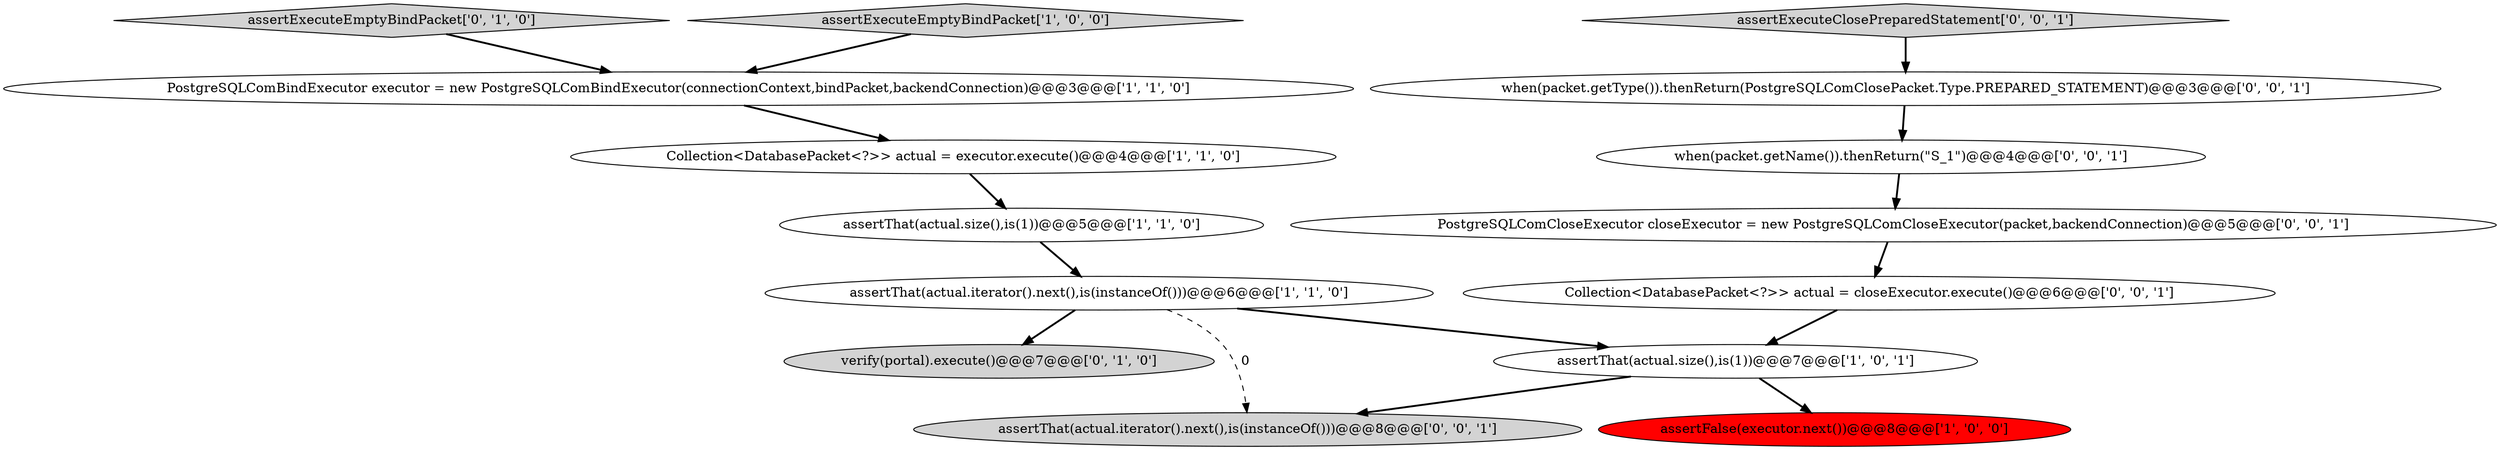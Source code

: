 digraph {
13 [style = filled, label = "when(packet.getType()).thenReturn(PostgreSQLComClosePacket.Type.PREPARED_STATEMENT)@@@3@@@['0', '0', '1']", fillcolor = white, shape = ellipse image = "AAA0AAABBB3BBB"];
10 [style = filled, label = "assertThat(actual.iterator().next(),is(instanceOf()))@@@8@@@['0', '0', '1']", fillcolor = lightgray, shape = ellipse image = "AAA0AAABBB3BBB"];
0 [style = filled, label = "assertThat(actual.size(),is(1))@@@7@@@['1', '0', '1']", fillcolor = white, shape = ellipse image = "AAA0AAABBB1BBB"];
4 [style = filled, label = "Collection<DatabasePacket<?>> actual = executor.execute()@@@4@@@['1', '1', '0']", fillcolor = white, shape = ellipse image = "AAA0AAABBB1BBB"];
7 [style = filled, label = "verify(portal).execute()@@@7@@@['0', '1', '0']", fillcolor = lightgray, shape = ellipse image = "AAA0AAABBB2BBB"];
6 [style = filled, label = "assertThat(actual.size(),is(1))@@@5@@@['1', '1', '0']", fillcolor = white, shape = ellipse image = "AAA0AAABBB1BBB"];
11 [style = filled, label = "assertExecuteClosePreparedStatement['0', '0', '1']", fillcolor = lightgray, shape = diamond image = "AAA0AAABBB3BBB"];
12 [style = filled, label = "when(packet.getName()).thenReturn(\"S_1\")@@@4@@@['0', '0', '1']", fillcolor = white, shape = ellipse image = "AAA0AAABBB3BBB"];
5 [style = filled, label = "assertThat(actual.iterator().next(),is(instanceOf()))@@@6@@@['1', '1', '0']", fillcolor = white, shape = ellipse image = "AAA0AAABBB1BBB"];
9 [style = filled, label = "Collection<DatabasePacket<?>> actual = closeExecutor.execute()@@@6@@@['0', '0', '1']", fillcolor = white, shape = ellipse image = "AAA0AAABBB3BBB"];
2 [style = filled, label = "assertExecuteEmptyBindPacket['1', '0', '0']", fillcolor = lightgray, shape = diamond image = "AAA0AAABBB1BBB"];
8 [style = filled, label = "assertExecuteEmptyBindPacket['0', '1', '0']", fillcolor = lightgray, shape = diamond image = "AAA0AAABBB2BBB"];
3 [style = filled, label = "PostgreSQLComBindExecutor executor = new PostgreSQLComBindExecutor(connectionContext,bindPacket,backendConnection)@@@3@@@['1', '1', '0']", fillcolor = white, shape = ellipse image = "AAA0AAABBB1BBB"];
14 [style = filled, label = "PostgreSQLComCloseExecutor closeExecutor = new PostgreSQLComCloseExecutor(packet,backendConnection)@@@5@@@['0', '0', '1']", fillcolor = white, shape = ellipse image = "AAA0AAABBB3BBB"];
1 [style = filled, label = "assertFalse(executor.next())@@@8@@@['1', '0', '0']", fillcolor = red, shape = ellipse image = "AAA1AAABBB1BBB"];
5->7 [style = bold, label=""];
6->5 [style = bold, label=""];
14->9 [style = bold, label=""];
0->10 [style = bold, label=""];
13->12 [style = bold, label=""];
9->0 [style = bold, label=""];
5->0 [style = bold, label=""];
5->10 [style = dashed, label="0"];
4->6 [style = bold, label=""];
3->4 [style = bold, label=""];
0->1 [style = bold, label=""];
11->13 [style = bold, label=""];
2->3 [style = bold, label=""];
12->14 [style = bold, label=""];
8->3 [style = bold, label=""];
}
